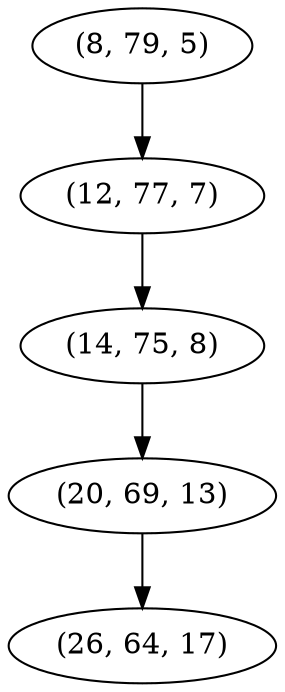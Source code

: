 digraph tree {
    "(8, 79, 5)";
    "(12, 77, 7)";
    "(14, 75, 8)";
    "(20, 69, 13)";
    "(26, 64, 17)";
    "(8, 79, 5)" -> "(12, 77, 7)";
    "(12, 77, 7)" -> "(14, 75, 8)";
    "(14, 75, 8)" -> "(20, 69, 13)";
    "(20, 69, 13)" -> "(26, 64, 17)";
}

